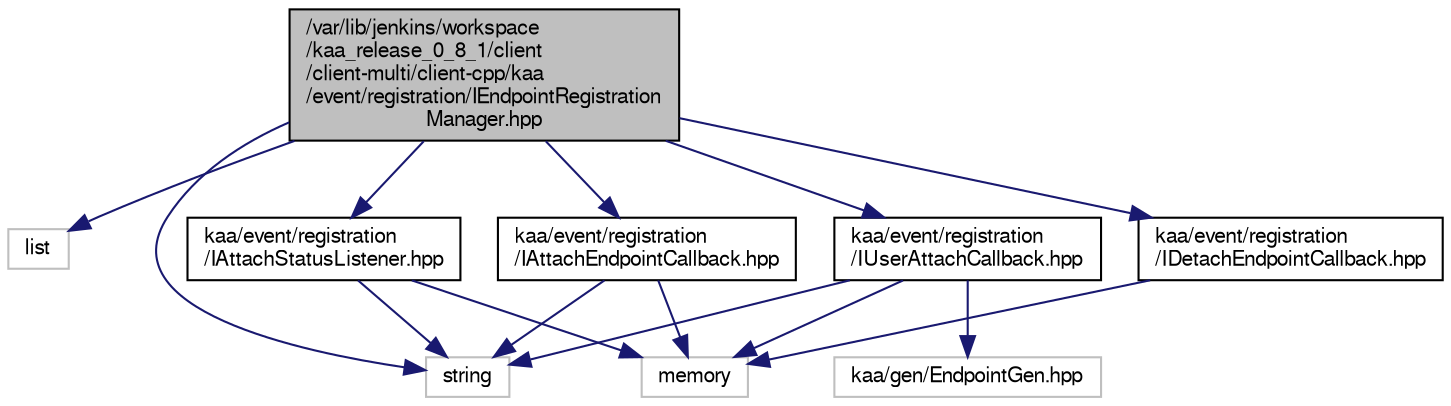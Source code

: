 digraph "/var/lib/jenkins/workspace/kaa_release_0_8_1/client/client-multi/client-cpp/kaa/event/registration/IEndpointRegistrationManager.hpp"
{
  bgcolor="transparent";
  edge [fontname="FreeSans",fontsize="10",labelfontname="FreeSans",labelfontsize="10"];
  node [fontname="FreeSans",fontsize="10",shape=record];
  Node1 [label="/var/lib/jenkins/workspace\l/kaa_release_0_8_1/client\l/client-multi/client-cpp/kaa\l/event/registration/IEndpointRegistration\lManager.hpp",height=0.2,width=0.4,color="black", fillcolor="grey75", style="filled" fontcolor="black"];
  Node1 -> Node2 [color="midnightblue",fontsize="10",style="solid",fontname="FreeSans"];
  Node2 [label="list",height=0.2,width=0.4,color="grey75"];
  Node1 -> Node3 [color="midnightblue",fontsize="10",style="solid",fontname="FreeSans"];
  Node3 [label="string",height=0.2,width=0.4,color="grey75"];
  Node1 -> Node4 [color="midnightblue",fontsize="10",style="solid",fontname="FreeSans"];
  Node4 [label="kaa/event/registration\l/IUserAttachCallback.hpp",height=0.2,width=0.4,color="black",URL="$IUserAttachCallback_8hpp.html"];
  Node4 -> Node3 [color="midnightblue",fontsize="10",style="solid",fontname="FreeSans"];
  Node4 -> Node5 [color="midnightblue",fontsize="10",style="solid",fontname="FreeSans"];
  Node5 [label="memory",height=0.2,width=0.4,color="grey75"];
  Node4 -> Node6 [color="midnightblue",fontsize="10",style="solid",fontname="FreeSans"];
  Node6 [label="kaa/gen/EndpointGen.hpp",height=0.2,width=0.4,color="grey75"];
  Node1 -> Node7 [color="midnightblue",fontsize="10",style="solid",fontname="FreeSans"];
  Node7 [label="kaa/event/registration\l/IAttachStatusListener.hpp",height=0.2,width=0.4,color="black",URL="$IAttachStatusListener_8hpp.html"];
  Node7 -> Node3 [color="midnightblue",fontsize="10",style="solid",fontname="FreeSans"];
  Node7 -> Node5 [color="midnightblue",fontsize="10",style="solid",fontname="FreeSans"];
  Node1 -> Node8 [color="midnightblue",fontsize="10",style="solid",fontname="FreeSans"];
  Node8 [label="kaa/event/registration\l/IAttachEndpointCallback.hpp",height=0.2,width=0.4,color="black",URL="$IAttachEndpointCallback_8hpp.html"];
  Node8 -> Node3 [color="midnightblue",fontsize="10",style="solid",fontname="FreeSans"];
  Node8 -> Node5 [color="midnightblue",fontsize="10",style="solid",fontname="FreeSans"];
  Node1 -> Node9 [color="midnightblue",fontsize="10",style="solid",fontname="FreeSans"];
  Node9 [label="kaa/event/registration\l/IDetachEndpointCallback.hpp",height=0.2,width=0.4,color="black",URL="$IDetachEndpointCallback_8hpp.html"];
  Node9 -> Node5 [color="midnightblue",fontsize="10",style="solid",fontname="FreeSans"];
}
